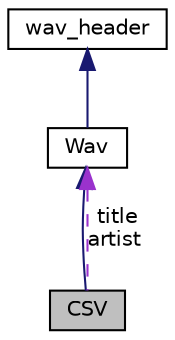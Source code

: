digraph "CSV"
{
  edge [fontname="Helvetica",fontsize="10",labelfontname="Helvetica",labelfontsize="10"];
  node [fontname="Helvetica",fontsize="10",shape=record];
  Node3 [label="CSV",height=0.2,width=0.4,color="black", fillcolor="grey75", style="filled", fontcolor="black"];
  Node4 -> Node3 [dir="back",color="midnightblue",fontsize="10",style="solid",fontname="Helvetica"];
  Node4 [label="Wav",height=0.2,width=0.4,color="black", fillcolor="white", style="filled",URL="$de/dd3/classWav.html"];
  Node5 -> Node4 [dir="back",color="midnightblue",fontsize="10",style="solid",fontname="Helvetica"];
  Node5 [label="wav_header",height=0.2,width=0.4,color="black", fillcolor="white", style="filled",URL="$dc/dd5/structwav__header.html"];
  Node4 -> Node3 [dir="back",color="darkorchid3",fontsize="10",style="dashed",label=" title\nartist" ,fontname="Helvetica"];
}
